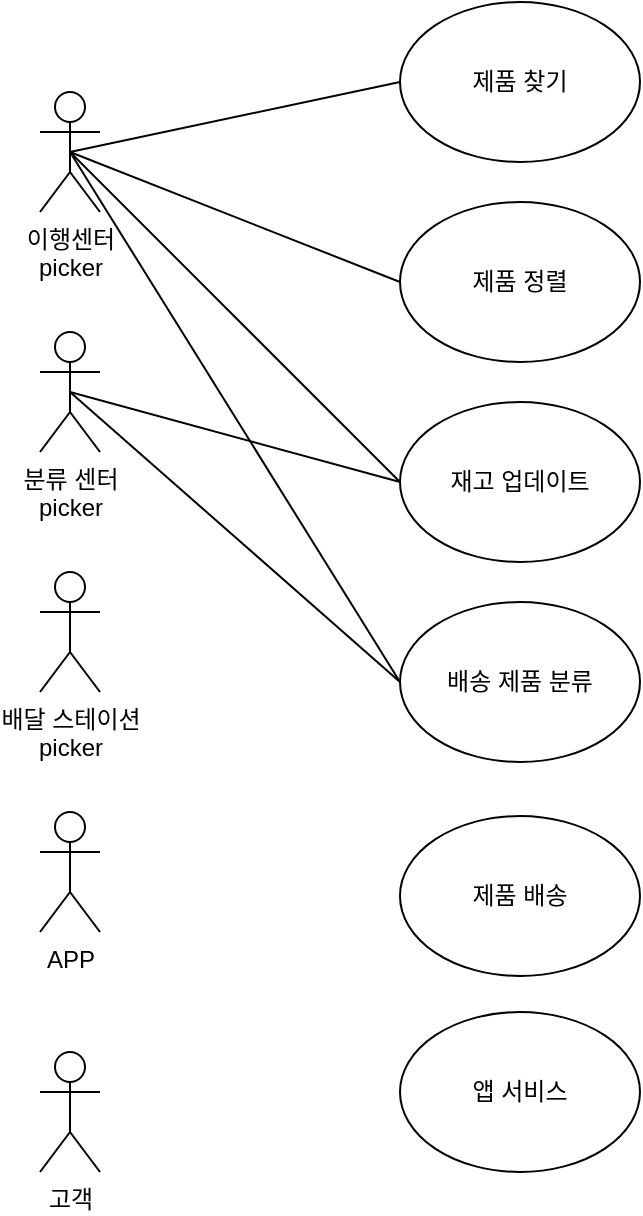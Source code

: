 <mxfile version="21.3.7" type="github">
  <diagram name="페이지-1" id="7LMa-8mt7YuL5PYQWv_Q">
    <mxGraphModel dx="1877" dy="581" grid="1" gridSize="10" guides="1" tooltips="1" connect="1" arrows="1" fold="1" page="1" pageScale="1" pageWidth="827" pageHeight="1169" math="0" shadow="0">
      <root>
        <mxCell id="0" />
        <mxCell id="1" parent="0" />
        <mxCell id="GiS1rpF_7Fi3IoBUG1XP-16" style="rounded=0;orthogonalLoop=1;jettySize=auto;html=1;exitX=0.5;exitY=0.5;exitDx=0;exitDy=0;exitPerimeter=0;entryX=0;entryY=0.5;entryDx=0;entryDy=0;endArrow=none;endFill=0;" edge="1" parent="1" source="GiS1rpF_7Fi3IoBUG1XP-1" target="GiS1rpF_7Fi3IoBUG1XP-10">
          <mxGeometry relative="1" as="geometry" />
        </mxCell>
        <mxCell id="GiS1rpF_7Fi3IoBUG1XP-1" value="이행센터&lt;br&gt;picker" style="shape=umlActor;verticalLabelPosition=bottom;verticalAlign=top;html=1;outlineConnect=0;" vertex="1" parent="1">
          <mxGeometry x="-60" y="105" width="30" height="60" as="geometry" />
        </mxCell>
        <mxCell id="GiS1rpF_7Fi3IoBUG1XP-21" style="rounded=0;orthogonalLoop=1;jettySize=auto;html=1;exitX=0.5;exitY=0.5;exitDx=0;exitDy=0;exitPerimeter=0;entryX=0;entryY=0.5;entryDx=0;entryDy=0;endArrow=none;endFill=0;" edge="1" parent="1" source="GiS1rpF_7Fi3IoBUG1XP-2" target="GiS1rpF_7Fi3IoBUG1XP-12">
          <mxGeometry relative="1" as="geometry" />
        </mxCell>
        <mxCell id="GiS1rpF_7Fi3IoBUG1XP-22" style="rounded=0;orthogonalLoop=1;jettySize=auto;html=1;exitX=0.5;exitY=0.5;exitDx=0;exitDy=0;exitPerimeter=0;entryX=0;entryY=0.5;entryDx=0;entryDy=0;endArrow=none;endFill=0;" edge="1" parent="1" source="GiS1rpF_7Fi3IoBUG1XP-2" target="GiS1rpF_7Fi3IoBUG1XP-13">
          <mxGeometry relative="1" as="geometry" />
        </mxCell>
        <mxCell id="GiS1rpF_7Fi3IoBUG1XP-2" value="분류 센터&lt;br&gt;picker" style="shape=umlActor;verticalLabelPosition=bottom;verticalAlign=top;html=1;outlineConnect=0;" vertex="1" parent="1">
          <mxGeometry x="-60" y="225" width="30" height="60" as="geometry" />
        </mxCell>
        <mxCell id="GiS1rpF_7Fi3IoBUG1XP-3" value="배달 스테이션&lt;br&gt;picker" style="shape=umlActor;verticalLabelPosition=bottom;verticalAlign=top;html=1;outlineConnect=0;" vertex="1" parent="1">
          <mxGeometry x="-60" y="345" width="30" height="60" as="geometry" />
        </mxCell>
        <mxCell id="GiS1rpF_7Fi3IoBUG1XP-4" value="APP" style="shape=umlActor;verticalLabelPosition=bottom;verticalAlign=top;html=1;outlineConnect=0;" vertex="1" parent="1">
          <mxGeometry x="-60" y="465" width="30" height="60" as="geometry" />
        </mxCell>
        <mxCell id="GiS1rpF_7Fi3IoBUG1XP-5" value="고객" style="shape=umlActor;verticalLabelPosition=bottom;verticalAlign=top;html=1;outlineConnect=0;" vertex="1" parent="1">
          <mxGeometry x="-60" y="585" width="30" height="60" as="geometry" />
        </mxCell>
        <mxCell id="GiS1rpF_7Fi3IoBUG1XP-10" value="제품 찾기" style="ellipse;whiteSpace=wrap;html=1;" vertex="1" parent="1">
          <mxGeometry x="120" y="60" width="120" height="80" as="geometry" />
        </mxCell>
        <mxCell id="GiS1rpF_7Fi3IoBUG1XP-11" value="제품 정렬" style="ellipse;whiteSpace=wrap;html=1;" vertex="1" parent="1">
          <mxGeometry x="120" y="160" width="120" height="80" as="geometry" />
        </mxCell>
        <mxCell id="GiS1rpF_7Fi3IoBUG1XP-12" value="재고 업데이트" style="ellipse;whiteSpace=wrap;html=1;" vertex="1" parent="1">
          <mxGeometry x="120" y="260" width="120" height="80" as="geometry" />
        </mxCell>
        <mxCell id="GiS1rpF_7Fi3IoBUG1XP-13" value="배송 제품 분류" style="ellipse;whiteSpace=wrap;html=1;" vertex="1" parent="1">
          <mxGeometry x="120" y="360" width="120" height="80" as="geometry" />
        </mxCell>
        <mxCell id="GiS1rpF_7Fi3IoBUG1XP-14" value="제품 배송" style="ellipse;whiteSpace=wrap;html=1;" vertex="1" parent="1">
          <mxGeometry x="120" y="467" width="120" height="80" as="geometry" />
        </mxCell>
        <mxCell id="GiS1rpF_7Fi3IoBUG1XP-15" value="앱 서비스" style="ellipse;whiteSpace=wrap;html=1;" vertex="1" parent="1">
          <mxGeometry x="120" y="565" width="120" height="80" as="geometry" />
        </mxCell>
        <mxCell id="GiS1rpF_7Fi3IoBUG1XP-18" value="" style="endArrow=none;html=1;rounded=0;exitX=0.5;exitY=0.5;exitDx=0;exitDy=0;exitPerimeter=0;entryX=0;entryY=0.5;entryDx=0;entryDy=0;" edge="1" parent="1" source="GiS1rpF_7Fi3IoBUG1XP-1" target="GiS1rpF_7Fi3IoBUG1XP-11">
          <mxGeometry width="50" height="50" relative="1" as="geometry">
            <mxPoint x="50" y="190" as="sourcePoint" />
            <mxPoint x="100" y="140" as="targetPoint" />
          </mxGeometry>
        </mxCell>
        <mxCell id="GiS1rpF_7Fi3IoBUG1XP-19" value="" style="endArrow=none;html=1;rounded=0;exitX=0.5;exitY=0.5;exitDx=0;exitDy=0;exitPerimeter=0;entryX=0;entryY=0.5;entryDx=0;entryDy=0;" edge="1" parent="1" source="GiS1rpF_7Fi3IoBUG1XP-1" target="GiS1rpF_7Fi3IoBUG1XP-12">
          <mxGeometry width="50" height="50" relative="1" as="geometry">
            <mxPoint x="-5" y="180" as="sourcePoint" />
            <mxPoint x="110" y="270" as="targetPoint" />
          </mxGeometry>
        </mxCell>
        <mxCell id="GiS1rpF_7Fi3IoBUG1XP-20" value="" style="endArrow=none;html=1;rounded=0;entryX=0;entryY=0.5;entryDx=0;entryDy=0;exitX=0.5;exitY=0.5;exitDx=0;exitDy=0;exitPerimeter=0;" edge="1" parent="1" source="GiS1rpF_7Fi3IoBUG1XP-1" target="GiS1rpF_7Fi3IoBUG1XP-13">
          <mxGeometry width="50" height="50" relative="1" as="geometry">
            <mxPoint x="-10" y="140" as="sourcePoint" />
            <mxPoint x="115" y="310" as="targetPoint" />
          </mxGeometry>
        </mxCell>
      </root>
    </mxGraphModel>
  </diagram>
</mxfile>
